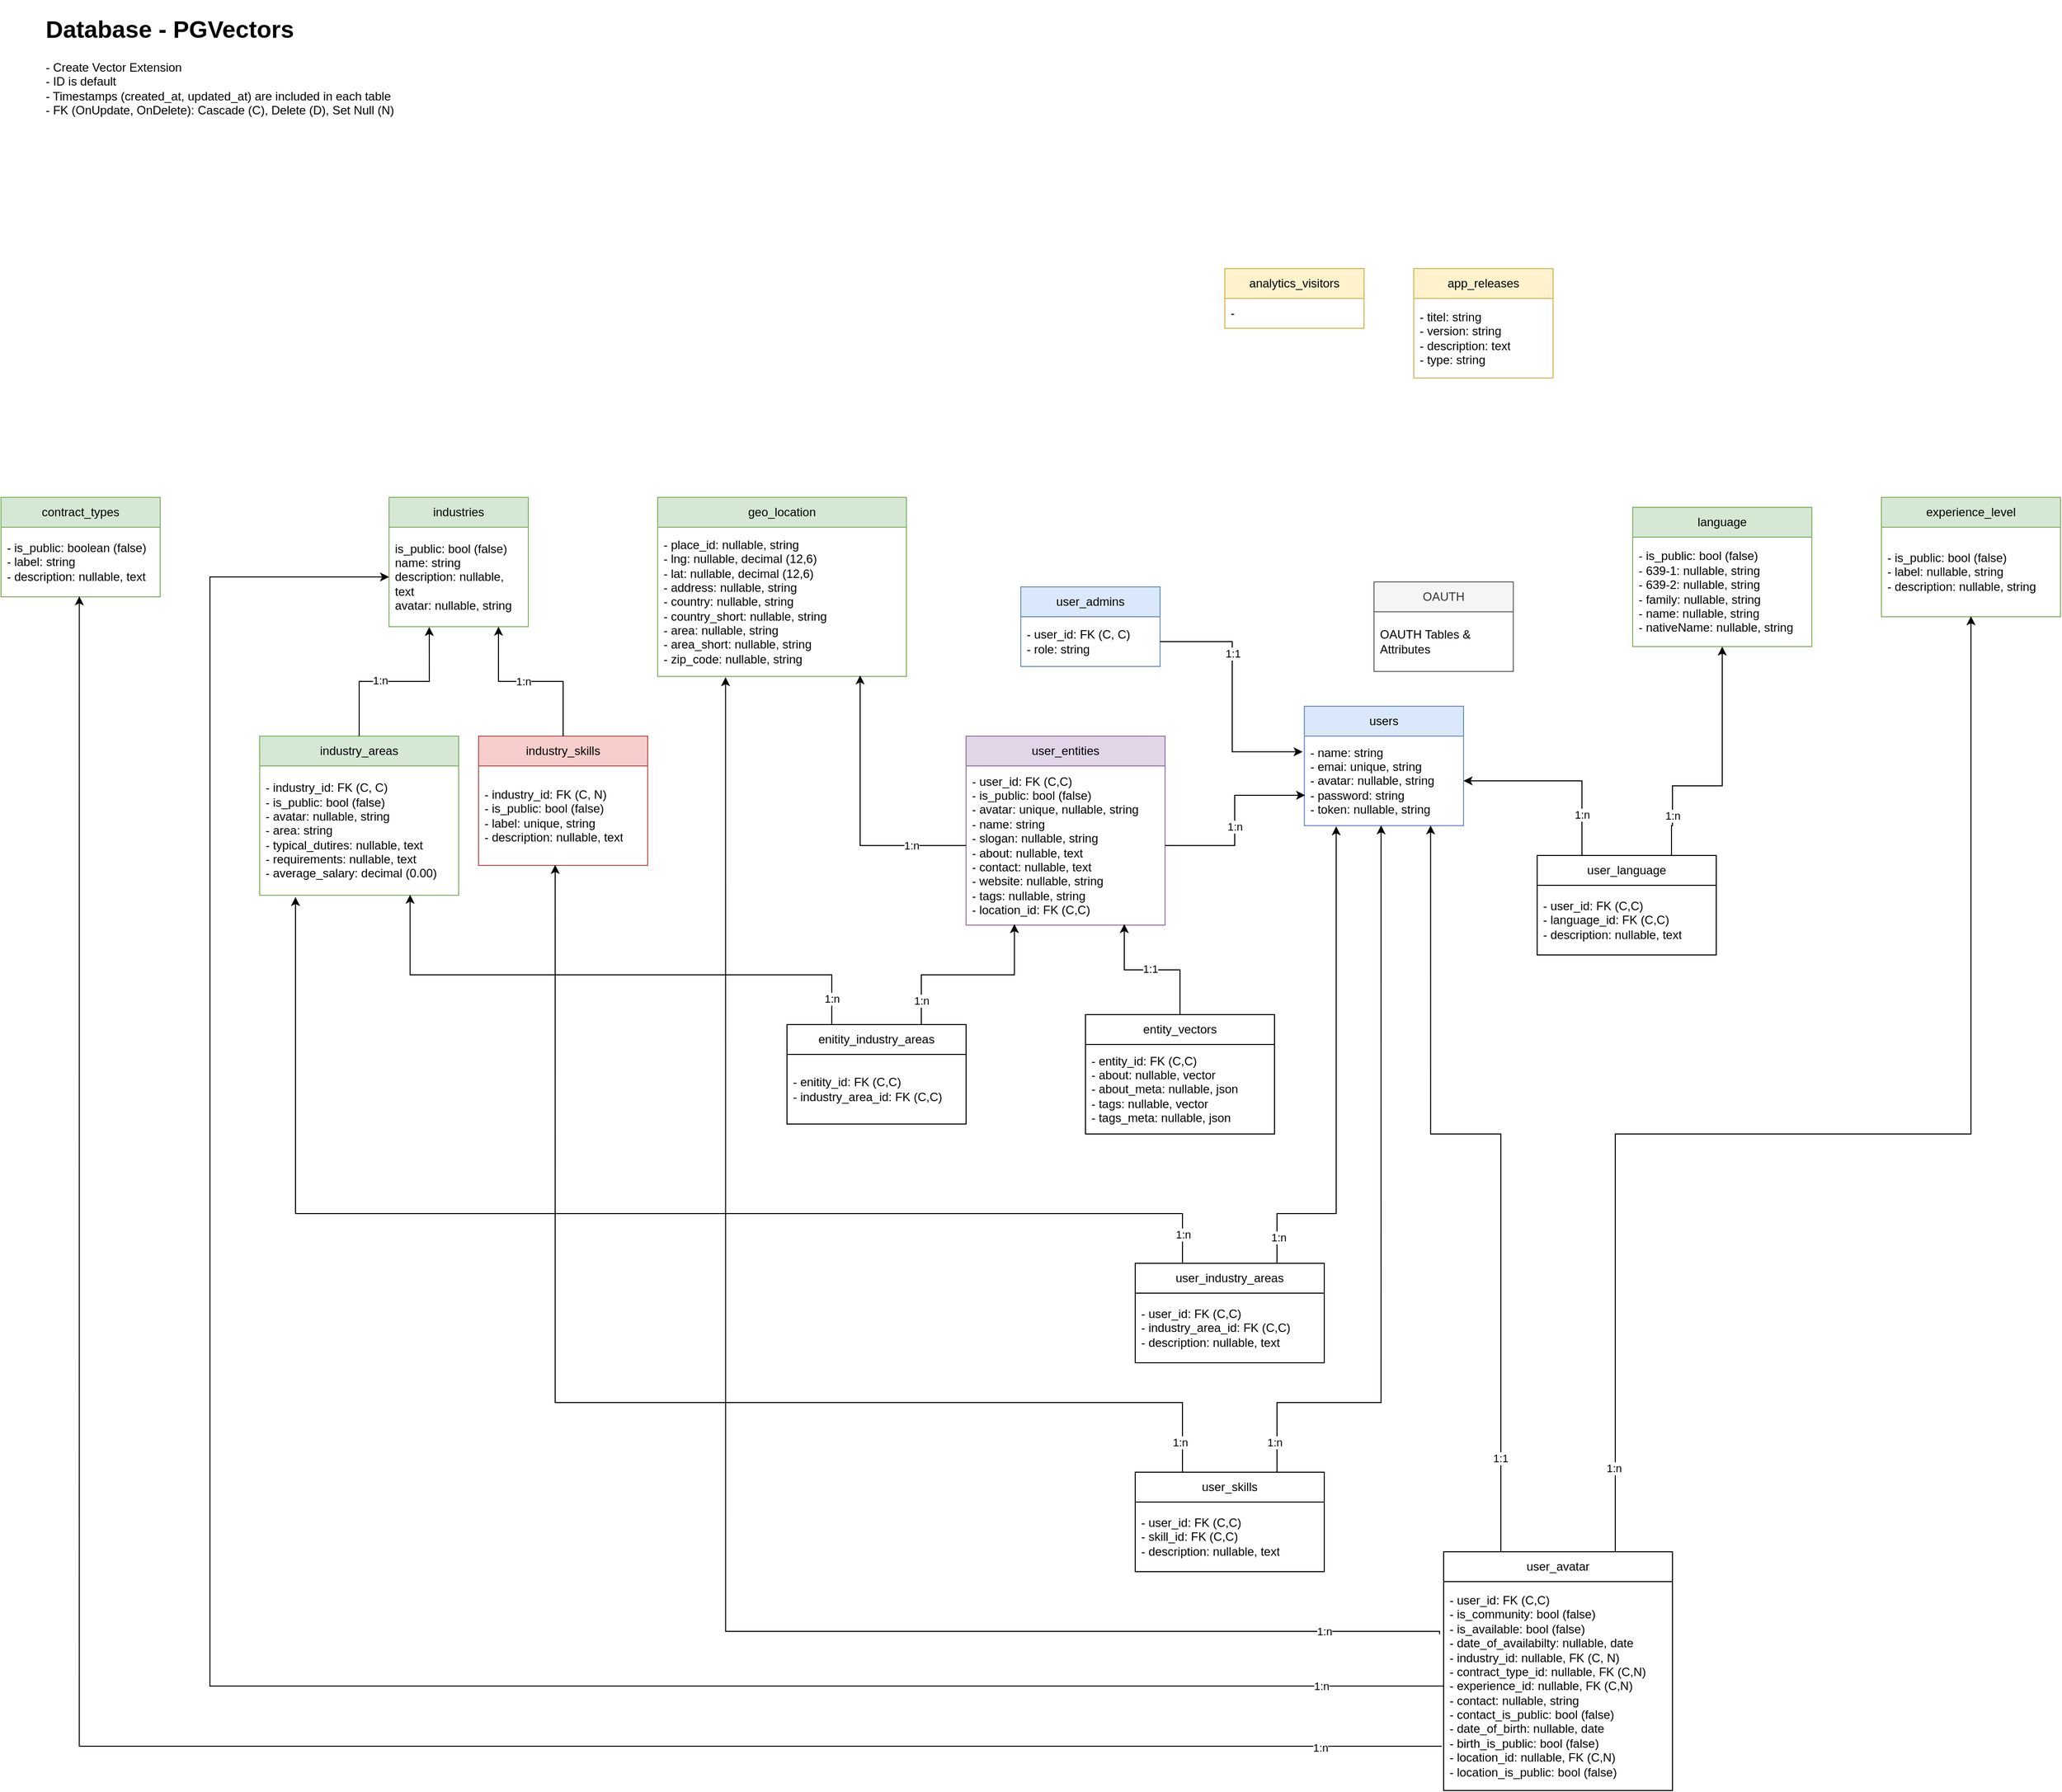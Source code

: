 <mxfile version="22.1.15" type="device">
  <diagram name="Seite-1" id="TGDNc4WADawrQPTaSJyK">
    <mxGraphModel dx="3585" dy="2175" grid="1" gridSize="10" guides="1" tooltips="1" connect="1" arrows="1" fold="1" page="1" pageScale="1" pageWidth="827" pageHeight="1169" math="0" shadow="0">
      <root>
        <mxCell id="0" />
        <mxCell id="1" parent="0" />
        <mxCell id="BHmO6kIKdRI3CrME6PaI-5" value="&lt;h1&gt;Database - PGVectors&lt;/h1&gt;&lt;p&gt;- Create Vector Extension&lt;br&gt;- ID is default&lt;br&gt;&lt;span style=&quot;background-color: initial;&quot;&gt;- Timestamps (created_at, updated_at) are included in each table&lt;br&gt;- FK (OnUpdate, OnDelete): Cascade (C), Delete (D), Set Null (N)&lt;/span&gt;&lt;/p&gt;" style="text;html=1;strokeColor=none;fillColor=none;spacing=5;spacingTop=-20;whiteSpace=wrap;overflow=hidden;rounded=0;" parent="1" vertex="1">
          <mxGeometry x="150" y="110" width="430" height="120" as="geometry" />
        </mxCell>
        <mxCell id="BHmO6kIKdRI3CrME6PaI-6" value="users" style="swimlane;fontStyle=0;childLayout=stackLayout;horizontal=1;startSize=30;horizontalStack=0;resizeParent=1;resizeParentMax=0;resizeLast=0;collapsible=1;marginBottom=0;whiteSpace=wrap;html=1;fillColor=#dae8fc;strokeColor=#6c8ebf;" parent="1" vertex="1">
          <mxGeometry x="1420" y="810" width="160" height="120" as="geometry" />
        </mxCell>
        <mxCell id="BHmO6kIKdRI3CrME6PaI-7" value="- name: string&lt;br&gt;- emai: unique, string&lt;br&gt;- avatar: nullable, string&lt;br&gt;- password: string&lt;br&gt;- token: nullable, string" style="text;strokeColor=none;fillColor=none;align=left;verticalAlign=middle;spacingLeft=4;spacingRight=4;overflow=hidden;points=[[0,0.5],[1,0.5]];portConstraint=eastwest;rotatable=0;whiteSpace=wrap;html=1;" parent="BHmO6kIKdRI3CrME6PaI-6" vertex="1">
          <mxGeometry y="30" width="160" height="90" as="geometry" />
        </mxCell>
        <mxCell id="BHmO6kIKdRI3CrME6PaI-10" value="user_admins" style="swimlane;fontStyle=0;childLayout=stackLayout;horizontal=1;startSize=30;horizontalStack=0;resizeParent=1;resizeParentMax=0;resizeLast=0;collapsible=1;marginBottom=0;whiteSpace=wrap;html=1;fillColor=#dae8fc;strokeColor=#6c8ebf;" parent="1" vertex="1">
          <mxGeometry x="1135" y="690" width="140" height="80" as="geometry" />
        </mxCell>
        <mxCell id="BHmO6kIKdRI3CrME6PaI-11" value="- user_id: FK (C, C)&lt;br&gt;- role: string" style="text;strokeColor=none;fillColor=none;align=left;verticalAlign=middle;spacingLeft=4;spacingRight=4;overflow=hidden;points=[[0,0.5],[1,0.5]];portConstraint=eastwest;rotatable=0;whiteSpace=wrap;html=1;" parent="BHmO6kIKdRI3CrME6PaI-10" vertex="1">
          <mxGeometry y="30" width="140" height="50" as="geometry" />
        </mxCell>
        <mxCell id="BHmO6kIKdRI3CrME6PaI-12" value="user_entities" style="swimlane;fontStyle=0;childLayout=stackLayout;horizontal=1;startSize=30;horizontalStack=0;resizeParent=1;resizeParentMax=0;resizeLast=0;collapsible=1;marginBottom=0;whiteSpace=wrap;html=1;fillColor=#e1d5e7;strokeColor=#9673a6;" parent="1" vertex="1">
          <mxGeometry x="1080" y="840" width="200" height="190" as="geometry" />
        </mxCell>
        <mxCell id="BHmO6kIKdRI3CrME6PaI-13" value="- user_id: FK (C,C)&lt;br&gt;- is_public: bool (false)&lt;br&gt;- avatar: unique, nullable, string&lt;br&gt;- name: string&lt;br&gt;- slogan: nullable, string&lt;br&gt;- about: nullable, text&lt;br&gt;- contact: nullable, text&lt;br&gt;- website: nullable, string&lt;br&gt;- tags: nullable, string&lt;br&gt;- location_id: FK (C,C)" style="text;strokeColor=none;fillColor=none;align=left;verticalAlign=middle;spacingLeft=4;spacingRight=4;overflow=hidden;points=[[0,0.5],[1,0.5]];portConstraint=eastwest;rotatable=0;whiteSpace=wrap;html=1;" parent="BHmO6kIKdRI3CrME6PaI-12" vertex="1">
          <mxGeometry y="30" width="200" height="160" as="geometry" />
        </mxCell>
        <mxCell id="BHmO6kIKdRI3CrME6PaI-14" value="entity_vectors" style="swimlane;fontStyle=0;childLayout=stackLayout;horizontal=1;startSize=30;horizontalStack=0;resizeParent=1;resizeParentMax=0;resizeLast=0;collapsible=1;marginBottom=0;whiteSpace=wrap;html=1;" parent="1" vertex="1">
          <mxGeometry x="1200" y="1120" width="190" height="120" as="geometry" />
        </mxCell>
        <mxCell id="BHmO6kIKdRI3CrME6PaI-15" value="- entity_id: FK (C,C)&lt;br&gt;- about: nullable, vector&lt;br&gt;- about_meta: nullable, json&lt;br&gt;- tags: nullable, vector&lt;br&gt;- tags_meta: nullable, json" style="text;strokeColor=none;fillColor=none;align=left;verticalAlign=middle;spacingLeft=4;spacingRight=4;overflow=hidden;points=[[0,0.5],[1,0.5]];portConstraint=eastwest;rotatable=0;whiteSpace=wrap;html=1;" parent="BHmO6kIKdRI3CrME6PaI-14" vertex="1">
          <mxGeometry y="30" width="190" height="90" as="geometry" />
        </mxCell>
        <mxCell id="BHmO6kIKdRI3CrME6PaI-16" value="enitity_industry_areas" style="swimlane;fontStyle=0;childLayout=stackLayout;horizontal=1;startSize=30;horizontalStack=0;resizeParent=1;resizeParentMax=0;resizeLast=0;collapsible=1;marginBottom=0;whiteSpace=wrap;html=1;" parent="1" vertex="1">
          <mxGeometry x="900" y="1130" width="180" height="100" as="geometry" />
        </mxCell>
        <mxCell id="BHmO6kIKdRI3CrME6PaI-17" value="- enitity_id: FK (C,C)&lt;br&gt;- industry_area_id: FK (C,C)" style="text;strokeColor=none;fillColor=none;align=left;verticalAlign=middle;spacingLeft=4;spacingRight=4;overflow=hidden;points=[[0,0.5],[1,0.5]];portConstraint=eastwest;rotatable=0;whiteSpace=wrap;html=1;" parent="BHmO6kIKdRI3CrME6PaI-16" vertex="1">
          <mxGeometry y="30" width="180" height="70" as="geometry" />
        </mxCell>
        <mxCell id="BHmO6kIKdRI3CrME6PaI-18" value="user_avatar" style="swimlane;fontStyle=0;childLayout=stackLayout;horizontal=1;startSize=30;horizontalStack=0;resizeParent=1;resizeParentMax=0;resizeLast=0;collapsible=1;marginBottom=0;whiteSpace=wrap;html=1;" parent="1" vertex="1">
          <mxGeometry x="1560" y="1660" width="230" height="240" as="geometry" />
        </mxCell>
        <mxCell id="BHmO6kIKdRI3CrME6PaI-19" value="- user_id: FK (C,C)&lt;br&gt;- is_community: bool (false)&lt;br&gt;- is_available: bool (false)&lt;br&gt;- date_of_availabilty: nullable, date&lt;br&gt;- industry_id: nullable, FK (C, N)&lt;br&gt;- contract_type_id: nullable, FK (C,N)&lt;br&gt;- experience_id: nullable, FK (C,N)&lt;br&gt;- contact: nullable, string&lt;br&gt;- contact_is_public: bool (false)&lt;br&gt;- date_of_birth: nullable, date&lt;br&gt;- birth_is_public: bool (false)&lt;br&gt;- location_id: nullable, FK (C,N)&lt;br&gt;- location_is_public: bool (false)" style="text;strokeColor=none;fillColor=none;align=left;verticalAlign=middle;spacingLeft=4;spacingRight=4;overflow=hidden;points=[[0,0.5],[1,0.5]];portConstraint=eastwest;rotatable=0;whiteSpace=wrap;html=1;" parent="BHmO6kIKdRI3CrME6PaI-18" vertex="1">
          <mxGeometry y="30" width="230" height="210" as="geometry" />
        </mxCell>
        <mxCell id="BHmO6kIKdRI3CrME6PaI-20" value="user_language" style="swimlane;fontStyle=0;childLayout=stackLayout;horizontal=1;startSize=30;horizontalStack=0;resizeParent=1;resizeParentMax=0;resizeLast=0;collapsible=1;marginBottom=0;whiteSpace=wrap;html=1;" parent="1" vertex="1">
          <mxGeometry x="1654" y="960" width="180" height="100" as="geometry" />
        </mxCell>
        <mxCell id="BHmO6kIKdRI3CrME6PaI-21" value="- user_id: FK (C,C)&lt;br&gt;- language_id: FK (C,C)&lt;br&gt;- description: nullable, text" style="text;strokeColor=none;fillColor=none;align=left;verticalAlign=middle;spacingLeft=4;spacingRight=4;overflow=hidden;points=[[0,0.5],[1,0.5]];portConstraint=eastwest;rotatable=0;whiteSpace=wrap;html=1;" parent="BHmO6kIKdRI3CrME6PaI-20" vertex="1">
          <mxGeometry y="30" width="180" height="70" as="geometry" />
        </mxCell>
        <mxCell id="BHmO6kIKdRI3CrME6PaI-22" value="user_skills" style="swimlane;fontStyle=0;childLayout=stackLayout;horizontal=1;startSize=30;horizontalStack=0;resizeParent=1;resizeParentMax=0;resizeLast=0;collapsible=1;marginBottom=0;whiteSpace=wrap;html=1;" parent="1" vertex="1">
          <mxGeometry x="1250" y="1580" width="190" height="100" as="geometry" />
        </mxCell>
        <mxCell id="BHmO6kIKdRI3CrME6PaI-23" value="- user_id: FK (C,C)&lt;br&gt;- skill_id: FK (C,C)&lt;br&gt;- description: nullable, text" style="text;strokeColor=none;fillColor=none;align=left;verticalAlign=middle;spacingLeft=4;spacingRight=4;overflow=hidden;points=[[0,0.5],[1,0.5]];portConstraint=eastwest;rotatable=0;whiteSpace=wrap;html=1;" parent="BHmO6kIKdRI3CrME6PaI-22" vertex="1">
          <mxGeometry y="30" width="190" height="70" as="geometry" />
        </mxCell>
        <mxCell id="BHmO6kIKdRI3CrME6PaI-24" value="user_industry_areas" style="swimlane;fontStyle=0;childLayout=stackLayout;horizontal=1;startSize=30;horizontalStack=0;resizeParent=1;resizeParentMax=0;resizeLast=0;collapsible=1;marginBottom=0;whiteSpace=wrap;html=1;" parent="1" vertex="1">
          <mxGeometry x="1250" y="1370" width="190" height="100" as="geometry" />
        </mxCell>
        <mxCell id="BHmO6kIKdRI3CrME6PaI-25" value="- user_id: FK (C,C)&lt;br&gt;- industry_area_id: FK (C,C)&lt;br&gt;- description: nullable, text" style="text;strokeColor=none;fillColor=none;align=left;verticalAlign=middle;spacingLeft=4;spacingRight=4;overflow=hidden;points=[[0,0.5],[1,0.5]];portConstraint=eastwest;rotatable=0;whiteSpace=wrap;html=1;" parent="BHmO6kIKdRI3CrME6PaI-24" vertex="1">
          <mxGeometry y="30" width="190" height="70" as="geometry" />
        </mxCell>
        <mxCell id="BHmO6kIKdRI3CrME6PaI-26" value="OAUTH" style="swimlane;fontStyle=0;childLayout=stackLayout;horizontal=1;startSize=30;horizontalStack=0;resizeParent=1;resizeParentMax=0;resizeLast=0;collapsible=1;marginBottom=0;whiteSpace=wrap;html=1;fillColor=#f5f5f5;strokeColor=#666666;fontColor=#333333;" parent="1" vertex="1">
          <mxGeometry x="1490" y="685" width="140" height="90" as="geometry" />
        </mxCell>
        <mxCell id="BHmO6kIKdRI3CrME6PaI-27" value="OAUTH Tables &amp;amp; Attributes" style="text;strokeColor=none;fillColor=none;align=left;verticalAlign=middle;spacingLeft=4;spacingRight=4;overflow=hidden;points=[[0,0.5],[1,0.5]];portConstraint=eastwest;rotatable=0;whiteSpace=wrap;html=1;" parent="BHmO6kIKdRI3CrME6PaI-26" vertex="1">
          <mxGeometry y="30" width="140" height="60" as="geometry" />
        </mxCell>
        <mxCell id="BHmO6kIKdRI3CrME6PaI-28" value="analytics_visitors" style="swimlane;fontStyle=0;childLayout=stackLayout;horizontal=1;startSize=30;horizontalStack=0;resizeParent=1;resizeParentMax=0;resizeLast=0;collapsible=1;marginBottom=0;whiteSpace=wrap;html=1;fillColor=#fff2cc;strokeColor=#d6b656;" parent="1" vertex="1">
          <mxGeometry x="1340" y="370" width="140" height="60" as="geometry" />
        </mxCell>
        <mxCell id="BHmO6kIKdRI3CrME6PaI-29" value="-" style="text;strokeColor=none;fillColor=none;align=left;verticalAlign=middle;spacingLeft=4;spacingRight=4;overflow=hidden;points=[[0,0.5],[1,0.5]];portConstraint=eastwest;rotatable=0;whiteSpace=wrap;html=1;" parent="BHmO6kIKdRI3CrME6PaI-28" vertex="1">
          <mxGeometry y="30" width="140" height="30" as="geometry" />
        </mxCell>
        <mxCell id="BHmO6kIKdRI3CrME6PaI-30" value="industries" style="swimlane;fontStyle=0;childLayout=stackLayout;horizontal=1;startSize=30;horizontalStack=0;resizeParent=1;resizeParentMax=0;resizeLast=0;collapsible=1;marginBottom=0;whiteSpace=wrap;html=1;fillColor=#d5e8d4;strokeColor=#82b366;" parent="1" vertex="1">
          <mxGeometry x="500" y="600" width="140" height="130" as="geometry" />
        </mxCell>
        <mxCell id="BHmO6kIKdRI3CrME6PaI-31" value="is_public: bool (false)&lt;br&gt;name: string&lt;br&gt;description: nullable, text&lt;br&gt;avatar: nullable, string" style="text;strokeColor=none;fillColor=none;align=left;verticalAlign=middle;spacingLeft=4;spacingRight=4;overflow=hidden;points=[[0,0.5],[1,0.5]];portConstraint=eastwest;rotatable=0;whiteSpace=wrap;html=1;" parent="BHmO6kIKdRI3CrME6PaI-30" vertex="1">
          <mxGeometry y="30" width="140" height="100" as="geometry" />
        </mxCell>
        <mxCell id="BHmO6kIKdRI3CrME6PaI-32" value="industry_areas" style="swimlane;fontStyle=0;childLayout=stackLayout;horizontal=1;startSize=30;horizontalStack=0;resizeParent=1;resizeParentMax=0;resizeLast=0;collapsible=1;marginBottom=0;whiteSpace=wrap;html=1;fillColor=#d5e8d4;strokeColor=#82b366;" parent="1" vertex="1">
          <mxGeometry x="370" y="840" width="200" height="160" as="geometry" />
        </mxCell>
        <mxCell id="BHmO6kIKdRI3CrME6PaI-33" value="- industry_id: FK (C, C)&lt;br&gt;- is_public: bool (false)&lt;br&gt;- avatar: nullable, string&lt;br&gt;- area: string&lt;br&gt;- typical_dutires: nullable, text&lt;br&gt;- requirements: nullable, text&lt;br&gt;- average_salary: decimal (0.00)" style="text;strokeColor=none;fillColor=none;align=left;verticalAlign=middle;spacingLeft=4;spacingRight=4;overflow=hidden;points=[[0,0.5],[1,0.5]];portConstraint=eastwest;rotatable=0;whiteSpace=wrap;html=1;" parent="BHmO6kIKdRI3CrME6PaI-32" vertex="1">
          <mxGeometry y="30" width="200" height="130" as="geometry" />
        </mxCell>
        <mxCell id="BHmO6kIKdRI3CrME6PaI-34" value="industry_skills" style="swimlane;fontStyle=0;childLayout=stackLayout;horizontal=1;startSize=30;horizontalStack=0;resizeParent=1;resizeParentMax=0;resizeLast=0;collapsible=1;marginBottom=0;whiteSpace=wrap;html=1;fillColor=#f8cecc;strokeColor=#b85450;" parent="1" vertex="1">
          <mxGeometry x="590" y="840" width="170" height="130" as="geometry" />
        </mxCell>
        <mxCell id="BHmO6kIKdRI3CrME6PaI-35" value="- industry_id: FK (C, N)&lt;br&gt;- is_public: bool (false)&lt;br&gt;- label: unique, string&lt;br&gt;- description: nullable, text" style="text;strokeColor=none;fillColor=none;align=left;verticalAlign=middle;spacingLeft=4;spacingRight=4;overflow=hidden;points=[[0,0.5],[1,0.5]];portConstraint=eastwest;rotatable=0;whiteSpace=wrap;html=1;" parent="BHmO6kIKdRI3CrME6PaI-34" vertex="1">
          <mxGeometry y="30" width="170" height="100" as="geometry" />
        </mxCell>
        <mxCell id="BHmO6kIKdRI3CrME6PaI-36" value="geo_location" style="swimlane;fontStyle=0;childLayout=stackLayout;horizontal=1;startSize=30;horizontalStack=0;resizeParent=1;resizeParentMax=0;resizeLast=0;collapsible=1;marginBottom=0;whiteSpace=wrap;html=1;fillColor=#d5e8d4;strokeColor=#82b366;" parent="1" vertex="1">
          <mxGeometry x="770" y="600" width="250" height="180" as="geometry" />
        </mxCell>
        <mxCell id="BHmO6kIKdRI3CrME6PaI-37" value="- place_id: nullable, string&lt;br&gt;- lng: nullable, decimal (12,6)&lt;br&gt;- lat: nullable, decimal (12,6)&lt;br&gt;- address: nullable, string&lt;br&gt;- country: nullable, string&lt;br&gt;- country_short: nullable, string&lt;br&gt;- area: nullable, string&lt;br&gt;- area_short: nullable, string&lt;br&gt;- zip_code: nullable, string" style="text;strokeColor=none;fillColor=none;align=left;verticalAlign=middle;spacingLeft=4;spacingRight=4;overflow=hidden;points=[[0,0.5],[1,0.5]];portConstraint=eastwest;rotatable=0;whiteSpace=wrap;html=1;" parent="BHmO6kIKdRI3CrME6PaI-36" vertex="1">
          <mxGeometry y="30" width="250" height="150" as="geometry" />
        </mxCell>
        <mxCell id="BHmO6kIKdRI3CrME6PaI-38" value="contract_types" style="swimlane;fontStyle=0;childLayout=stackLayout;horizontal=1;startSize=30;horizontalStack=0;resizeParent=1;resizeParentMax=0;resizeLast=0;collapsible=1;marginBottom=0;whiteSpace=wrap;html=1;fillColor=#d5e8d4;strokeColor=#82b366;" parent="1" vertex="1">
          <mxGeometry x="110" y="600" width="160" height="100" as="geometry" />
        </mxCell>
        <mxCell id="BHmO6kIKdRI3CrME6PaI-39" value="- is_public: boolean (false)&lt;br&gt;- label: string&lt;br&gt;- description: nullable, text" style="text;strokeColor=none;fillColor=none;align=left;verticalAlign=middle;spacingLeft=4;spacingRight=4;overflow=hidden;points=[[0,0.5],[1,0.5]];portConstraint=eastwest;rotatable=0;whiteSpace=wrap;html=1;" parent="BHmO6kIKdRI3CrME6PaI-38" vertex="1">
          <mxGeometry y="30" width="160" height="70" as="geometry" />
        </mxCell>
        <mxCell id="BHmO6kIKdRI3CrME6PaI-40" value="language" style="swimlane;fontStyle=0;childLayout=stackLayout;horizontal=1;startSize=30;horizontalStack=0;resizeParent=1;resizeParentMax=0;resizeLast=0;collapsible=1;marginBottom=0;whiteSpace=wrap;html=1;fillColor=#d5e8d4;strokeColor=#82b366;" parent="1" vertex="1">
          <mxGeometry x="1750" y="610" width="180" height="140" as="geometry" />
        </mxCell>
        <mxCell id="BHmO6kIKdRI3CrME6PaI-41" value="- is_public: bool (false)&lt;br&gt;- 639-1: nullable, string&lt;br&gt;- 639-2: nullable, string&lt;br&gt;- family: nullable, string&lt;br&gt;- name: nullable, string&lt;br&gt;- nativeName: nullable, string" style="text;strokeColor=none;fillColor=none;align=left;verticalAlign=middle;spacingLeft=4;spacingRight=4;overflow=hidden;points=[[0,0.5],[1,0.5]];portConstraint=eastwest;rotatable=0;whiteSpace=wrap;html=1;" parent="BHmO6kIKdRI3CrME6PaI-40" vertex="1">
          <mxGeometry y="30" width="180" height="110" as="geometry" />
        </mxCell>
        <mxCell id="BHmO6kIKdRI3CrME6PaI-42" value="experience_level" style="swimlane;fontStyle=0;childLayout=stackLayout;horizontal=1;startSize=30;horizontalStack=0;resizeParent=1;resizeParentMax=0;resizeLast=0;collapsible=1;marginBottom=0;whiteSpace=wrap;html=1;fillColor=#d5e8d4;strokeColor=#82b366;" parent="1" vertex="1">
          <mxGeometry x="2000" y="600" width="180" height="120" as="geometry" />
        </mxCell>
        <mxCell id="BHmO6kIKdRI3CrME6PaI-43" value="- is_public: bool (false)&lt;br&gt;- label: nullable, string&lt;br&gt;- description: nullable, string" style="text;strokeColor=none;fillColor=none;align=left;verticalAlign=middle;spacingLeft=4;spacingRight=4;overflow=hidden;points=[[0,0.5],[1,0.5]];portConstraint=eastwest;rotatable=0;whiteSpace=wrap;html=1;" parent="BHmO6kIKdRI3CrME6PaI-42" vertex="1">
          <mxGeometry y="30" width="180" height="90" as="geometry" />
        </mxCell>
        <mxCell id="BHmO6kIKdRI3CrME6PaI-47" style="edgeStyle=orthogonalEdgeStyle;rounded=0;orthogonalLoop=1;jettySize=auto;html=1;entryX=0.289;entryY=1.003;entryDx=0;entryDy=0;entryPerimeter=0;" parent="1" source="BHmO6kIKdRI3CrME6PaI-32" target="BHmO6kIKdRI3CrME6PaI-31" edge="1">
          <mxGeometry relative="1" as="geometry">
            <mxPoint x="470" y="730" as="targetPoint" />
          </mxGeometry>
        </mxCell>
        <mxCell id="BHmO6kIKdRI3CrME6PaI-50" value="1:n" style="edgeLabel;html=1;align=center;verticalAlign=middle;resizable=0;points=[];" parent="BHmO6kIKdRI3CrME6PaI-47" vertex="1" connectable="0">
          <mxGeometry x="-0.144" y="1" relative="1" as="geometry">
            <mxPoint x="-1" as="offset" />
          </mxGeometry>
        </mxCell>
        <mxCell id="BHmO6kIKdRI3CrME6PaI-49" style="edgeStyle=orthogonalEdgeStyle;rounded=0;orthogonalLoop=1;jettySize=auto;html=1;entryX=0.786;entryY=1;entryDx=0;entryDy=0;entryPerimeter=0;" parent="1" source="BHmO6kIKdRI3CrME6PaI-34" target="BHmO6kIKdRI3CrME6PaI-31" edge="1">
          <mxGeometry relative="1" as="geometry" />
        </mxCell>
        <mxCell id="BHmO6kIKdRI3CrME6PaI-52" value="1:n" style="edgeLabel;html=1;align=center;verticalAlign=middle;resizable=0;points=[];" parent="BHmO6kIKdRI3CrME6PaI-49" vertex="1" connectable="0">
          <mxGeometry x="0.092" relative="1" as="geometry">
            <mxPoint as="offset" />
          </mxGeometry>
        </mxCell>
        <mxCell id="Hc92O0Vrx1jAWvMpjWFc-1" style="edgeStyle=orthogonalEdgeStyle;rounded=0;orthogonalLoop=1;jettySize=auto;html=1;entryX=-0.011;entryY=0.175;entryDx=0;entryDy=0;entryPerimeter=0;" parent="1" source="BHmO6kIKdRI3CrME6PaI-11" target="BHmO6kIKdRI3CrME6PaI-7" edge="1">
          <mxGeometry relative="1" as="geometry" />
        </mxCell>
        <mxCell id="Hc92O0Vrx1jAWvMpjWFc-2" value="1:1" style="edgeLabel;html=1;align=center;verticalAlign=middle;resizable=0;points=[];" parent="Hc92O0Vrx1jAWvMpjWFc-1" vertex="1" connectable="0">
          <mxGeometry x="-0.333" relative="1" as="geometry">
            <mxPoint as="offset" />
          </mxGeometry>
        </mxCell>
        <mxCell id="Hc92O0Vrx1jAWvMpjWFc-3" style="edgeStyle=orthogonalEdgeStyle;rounded=0;orthogonalLoop=1;jettySize=auto;html=1;entryX=0.005;entryY=0.661;entryDx=0;entryDy=0;entryPerimeter=0;exitX=1;exitY=0.5;exitDx=0;exitDy=0;" parent="1" source="BHmO6kIKdRI3CrME6PaI-13" target="BHmO6kIKdRI3CrME6PaI-7" edge="1">
          <mxGeometry relative="1" as="geometry" />
        </mxCell>
        <mxCell id="Hc92O0Vrx1jAWvMpjWFc-4" value="1:n" style="edgeLabel;html=1;align=center;verticalAlign=middle;resizable=0;points=[];" parent="Hc92O0Vrx1jAWvMpjWFc-3" vertex="1" connectable="0">
          <mxGeometry x="-0.067" relative="1" as="geometry">
            <mxPoint as="offset" />
          </mxGeometry>
        </mxCell>
        <mxCell id="Hc92O0Vrx1jAWvMpjWFc-5" style="edgeStyle=orthogonalEdgeStyle;rounded=0;orthogonalLoop=1;jettySize=auto;html=1;entryX=0.814;entryY=0.993;entryDx=0;entryDy=0;entryPerimeter=0;exitX=0;exitY=0.5;exitDx=0;exitDy=0;" parent="1" source="BHmO6kIKdRI3CrME6PaI-13" target="BHmO6kIKdRI3CrME6PaI-37" edge="1">
          <mxGeometry relative="1" as="geometry">
            <mxPoint x="1270" y="1115" as="sourcePoint" />
            <Array as="points">
              <mxPoint x="974" y="950" />
            </Array>
          </mxGeometry>
        </mxCell>
        <mxCell id="Hc92O0Vrx1jAWvMpjWFc-43" value="1:n" style="edgeLabel;html=1;align=center;verticalAlign=middle;resizable=0;points=[];" parent="Hc92O0Vrx1jAWvMpjWFc-5" vertex="1" connectable="0">
          <mxGeometry x="-0.599" relative="1" as="geometry">
            <mxPoint as="offset" />
          </mxGeometry>
        </mxCell>
        <mxCell id="Hc92O0Vrx1jAWvMpjWFc-9" style="edgeStyle=orthogonalEdgeStyle;rounded=0;orthogonalLoop=1;jettySize=auto;html=1;exitX=0.25;exitY=0;exitDx=0;exitDy=0;entryX=0.756;entryY=0.996;entryDx=0;entryDy=0;entryPerimeter=0;" parent="1" source="BHmO6kIKdRI3CrME6PaI-16" target="BHmO6kIKdRI3CrME6PaI-33" edge="1">
          <mxGeometry relative="1" as="geometry">
            <Array as="points">
              <mxPoint x="945" y="1080" />
              <mxPoint x="521" y="1080" />
            </Array>
          </mxGeometry>
        </mxCell>
        <mxCell id="Hc92O0Vrx1jAWvMpjWFc-44" value="1:n" style="edgeLabel;html=1;align=center;verticalAlign=middle;resizable=0;points=[];" parent="Hc92O0Vrx1jAWvMpjWFc-9" vertex="1" connectable="0">
          <mxGeometry x="-0.906" relative="1" as="geometry">
            <mxPoint as="offset" />
          </mxGeometry>
        </mxCell>
        <mxCell id="Hc92O0Vrx1jAWvMpjWFc-11" style="edgeStyle=orthogonalEdgeStyle;rounded=0;orthogonalLoop=1;jettySize=auto;html=1;exitX=0.75;exitY=0;exitDx=0;exitDy=0;entryX=0.243;entryY=0.994;entryDx=0;entryDy=0;entryPerimeter=0;" parent="1" source="BHmO6kIKdRI3CrME6PaI-16" target="BHmO6kIKdRI3CrME6PaI-13" edge="1">
          <mxGeometry relative="1" as="geometry" />
        </mxCell>
        <mxCell id="Hc92O0Vrx1jAWvMpjWFc-45" value="1:n" style="edgeLabel;html=1;align=center;verticalAlign=middle;resizable=0;points=[];" parent="Hc92O0Vrx1jAWvMpjWFc-11" vertex="1" connectable="0">
          <mxGeometry x="-0.749" relative="1" as="geometry">
            <mxPoint as="offset" />
          </mxGeometry>
        </mxCell>
        <mxCell id="Hc92O0Vrx1jAWvMpjWFc-13" style="edgeStyle=orthogonalEdgeStyle;rounded=0;orthogonalLoop=1;jettySize=auto;html=1;entryX=0.793;entryY=0.998;entryDx=0;entryDy=0;entryPerimeter=0;exitX=0.25;exitY=0;exitDx=0;exitDy=0;" parent="1" source="BHmO6kIKdRI3CrME6PaI-18" target="BHmO6kIKdRI3CrME6PaI-7" edge="1">
          <mxGeometry relative="1" as="geometry">
            <Array as="points">
              <mxPoint x="1618" y="1240" />
              <mxPoint x="1547" y="1240" />
            </Array>
          </mxGeometry>
        </mxCell>
        <mxCell id="Hc92O0Vrx1jAWvMpjWFc-14" value="1:1" style="edgeLabel;html=1;align=center;verticalAlign=middle;resizable=0;points=[];" parent="Hc92O0Vrx1jAWvMpjWFc-13" vertex="1" connectable="0">
          <mxGeometry x="-0.181" y="1" relative="1" as="geometry">
            <mxPoint y="234" as="offset" />
          </mxGeometry>
        </mxCell>
        <mxCell id="Hc92O0Vrx1jAWvMpjWFc-15" style="edgeStyle=orthogonalEdgeStyle;rounded=0;orthogonalLoop=1;jettySize=auto;html=1;entryX=0;entryY=0.5;entryDx=0;entryDy=0;exitX=0;exitY=0.5;exitDx=0;exitDy=0;" parent="1" source="BHmO6kIKdRI3CrME6PaI-19" target="BHmO6kIKdRI3CrME6PaI-31" edge="1">
          <mxGeometry relative="1" as="geometry">
            <mxPoint x="1560" y="1764" as="sourcePoint" />
            <mxPoint x="410" y="1100" as="targetPoint" />
            <Array as="points">
              <mxPoint x="320" y="1795" />
              <mxPoint x="320" y="680" />
            </Array>
          </mxGeometry>
        </mxCell>
        <mxCell id="Hc92O0Vrx1jAWvMpjWFc-16" value="1:n" style="edgeLabel;html=1;align=center;verticalAlign=middle;resizable=0;points=[];" parent="Hc92O0Vrx1jAWvMpjWFc-15" vertex="1" connectable="0">
          <mxGeometry x="-0.782" y="-1" relative="1" as="geometry">
            <mxPoint x="153" y="1" as="offset" />
          </mxGeometry>
        </mxCell>
        <mxCell id="Hc92O0Vrx1jAWvMpjWFc-17" style="edgeStyle=orthogonalEdgeStyle;rounded=0;orthogonalLoop=1;jettySize=auto;html=1;entryX=0.492;entryY=0.993;entryDx=0;entryDy=0;entryPerimeter=0;exitX=-0.008;exitY=0.788;exitDx=0;exitDy=0;exitPerimeter=0;" parent="1" source="BHmO6kIKdRI3CrME6PaI-19" target="BHmO6kIKdRI3CrME6PaI-39" edge="1">
          <mxGeometry relative="1" as="geometry">
            <mxPoint x="1560.0" y="1842.82" as="sourcePoint" />
            <mxPoint x="248.96" y="730" as="targetPoint" />
          </mxGeometry>
        </mxCell>
        <mxCell id="Hc92O0Vrx1jAWvMpjWFc-18" value="1:n" style="edgeLabel;html=1;align=center;verticalAlign=middle;resizable=0;points=[];" parent="Hc92O0Vrx1jAWvMpjWFc-17" vertex="1" connectable="0">
          <mxGeometry x="-0.759" y="1" relative="1" as="geometry">
            <mxPoint x="182" as="offset" />
          </mxGeometry>
        </mxCell>
        <mxCell id="Hc92O0Vrx1jAWvMpjWFc-19" style="edgeStyle=orthogonalEdgeStyle;rounded=0;orthogonalLoop=1;jettySize=auto;html=1;entryX=0.273;entryY=1.005;entryDx=0;entryDy=0;entryPerimeter=0;exitX=-0.018;exitY=0.252;exitDx=0;exitDy=0;exitPerimeter=0;" parent="1" source="BHmO6kIKdRI3CrME6PaI-19" target="BHmO6kIKdRI3CrME6PaI-37" edge="1">
          <mxGeometry relative="1" as="geometry">
            <mxPoint x="1557" y="1620" as="sourcePoint" />
            <Array as="points">
              <mxPoint x="1556" y="1740" />
              <mxPoint x="838" y="1740" />
            </Array>
          </mxGeometry>
        </mxCell>
        <mxCell id="Hc92O0Vrx1jAWvMpjWFc-20" value="1:n" style="edgeLabel;html=1;align=center;verticalAlign=middle;resizable=0;points=[];" parent="Hc92O0Vrx1jAWvMpjWFc-19" vertex="1" connectable="0">
          <mxGeometry x="-0.716" relative="1" as="geometry">
            <mxPoint x="119" as="offset" />
          </mxGeometry>
        </mxCell>
        <mxCell id="Hc92O0Vrx1jAWvMpjWFc-25" style="edgeStyle=orthogonalEdgeStyle;rounded=0;orthogonalLoop=1;jettySize=auto;html=1;entryX=0.5;entryY=1;entryDx=0;entryDy=0;entryPerimeter=0;exitX=0.75;exitY=0;exitDx=0;exitDy=0;" parent="1" source="BHmO6kIKdRI3CrME6PaI-20" target="BHmO6kIKdRI3CrME6PaI-41" edge="1">
          <mxGeometry relative="1" as="geometry">
            <Array as="points">
              <mxPoint x="1789" y="930" />
              <mxPoint x="1790" y="930" />
              <mxPoint x="1790" y="890" />
              <mxPoint x="1840" y="890" />
            </Array>
          </mxGeometry>
        </mxCell>
        <mxCell id="Hc92O0Vrx1jAWvMpjWFc-27" value="1:n" style="edgeLabel;html=1;align=center;verticalAlign=middle;resizable=0;points=[];" parent="Hc92O0Vrx1jAWvMpjWFc-25" vertex="1" connectable="0">
          <mxGeometry x="-0.775" relative="1" as="geometry">
            <mxPoint x="1" y="-11" as="offset" />
          </mxGeometry>
        </mxCell>
        <mxCell id="Hc92O0Vrx1jAWvMpjWFc-26" style="edgeStyle=orthogonalEdgeStyle;rounded=0;orthogonalLoop=1;jettySize=auto;html=1;entryX=1;entryY=0.5;entryDx=0;entryDy=0;exitX=0.25;exitY=0;exitDx=0;exitDy=0;" parent="1" source="BHmO6kIKdRI3CrME6PaI-20" target="BHmO6kIKdRI3CrME6PaI-7" edge="1">
          <mxGeometry relative="1" as="geometry">
            <mxPoint x="1730" y="1610" as="targetPoint" />
            <Array as="points">
              <mxPoint x="1699" y="885" />
            </Array>
          </mxGeometry>
        </mxCell>
        <mxCell id="Hc92O0Vrx1jAWvMpjWFc-29" value="1:n" style="edgeLabel;html=1;align=center;verticalAlign=middle;resizable=0;points=[];" parent="Hc92O0Vrx1jAWvMpjWFc-26" vertex="1" connectable="0">
          <mxGeometry x="-0.307" y="1" relative="1" as="geometry">
            <mxPoint x="1" y="26" as="offset" />
          </mxGeometry>
        </mxCell>
        <mxCell id="Hc92O0Vrx1jAWvMpjWFc-30" style="edgeStyle=orthogonalEdgeStyle;rounded=0;orthogonalLoop=1;jettySize=auto;html=1;exitX=0.75;exitY=0;exitDx=0;exitDy=0;entryX=0.504;entryY=0.994;entryDx=0;entryDy=0;entryPerimeter=0;" parent="1" source="BHmO6kIKdRI3CrME6PaI-18" target="BHmO6kIKdRI3CrME6PaI-43" edge="1">
          <mxGeometry relative="1" as="geometry">
            <Array as="points">
              <mxPoint x="1732" y="1240" />
              <mxPoint x="2090" y="1240" />
              <mxPoint x="2090" y="719" />
            </Array>
          </mxGeometry>
        </mxCell>
        <mxCell id="Hc92O0Vrx1jAWvMpjWFc-31" value="1:n" style="edgeLabel;html=1;align=center;verticalAlign=middle;resizable=0;points=[];" parent="Hc92O0Vrx1jAWvMpjWFc-30" vertex="1" connectable="0">
          <mxGeometry x="-0.785" y="2" relative="1" as="geometry">
            <mxPoint y="55" as="offset" />
          </mxGeometry>
        </mxCell>
        <mxCell id="Hc92O0Vrx1jAWvMpjWFc-33" style="edgeStyle=orthogonalEdgeStyle;rounded=0;orthogonalLoop=1;jettySize=auto;html=1;entryX=0.453;entryY=0.995;entryDx=0;entryDy=0;entryPerimeter=0;exitX=0.25;exitY=0;exitDx=0;exitDy=0;" parent="1" source="BHmO6kIKdRI3CrME6PaI-22" target="BHmO6kIKdRI3CrME6PaI-35" edge="1">
          <mxGeometry relative="1" as="geometry">
            <Array as="points">
              <mxPoint x="1298" y="1510" />
              <mxPoint x="667" y="1510" />
            </Array>
          </mxGeometry>
        </mxCell>
        <mxCell id="Hc92O0Vrx1jAWvMpjWFc-34" value="1:n" style="edgeLabel;html=1;align=center;verticalAlign=middle;resizable=0;points=[];" parent="Hc92O0Vrx1jAWvMpjWFc-33" vertex="1" connectable="0">
          <mxGeometry x="-0.953" y="1" relative="1" as="geometry">
            <mxPoint x="-2" y="-1" as="offset" />
          </mxGeometry>
        </mxCell>
        <mxCell id="Hc92O0Vrx1jAWvMpjWFc-35" style="edgeStyle=orthogonalEdgeStyle;rounded=0;orthogonalLoop=1;jettySize=auto;html=1;entryX=0.482;entryY=0.997;entryDx=0;entryDy=0;entryPerimeter=0;exitX=0.75;exitY=0;exitDx=0;exitDy=0;" parent="1" source="BHmO6kIKdRI3CrME6PaI-22" target="BHmO6kIKdRI3CrME6PaI-7" edge="1">
          <mxGeometry relative="1" as="geometry">
            <Array as="points">
              <mxPoint x="1392" y="1510" />
              <mxPoint x="1497" y="1510" />
            </Array>
          </mxGeometry>
        </mxCell>
        <mxCell id="Hc92O0Vrx1jAWvMpjWFc-36" value="1:n" style="edgeLabel;html=1;align=center;verticalAlign=middle;resizable=0;points=[];" parent="Hc92O0Vrx1jAWvMpjWFc-35" vertex="1" connectable="0">
          <mxGeometry x="-0.868" relative="1" as="geometry">
            <mxPoint x="-3" y="20" as="offset" />
          </mxGeometry>
        </mxCell>
        <mxCell id="Hc92O0Vrx1jAWvMpjWFc-37" style="edgeStyle=orthogonalEdgeStyle;rounded=0;orthogonalLoop=1;jettySize=auto;html=1;entryX=0.2;entryY=1.008;entryDx=0;entryDy=0;entryPerimeter=0;exitX=0.75;exitY=0;exitDx=0;exitDy=0;" parent="1" source="BHmO6kIKdRI3CrME6PaI-24" target="BHmO6kIKdRI3CrME6PaI-7" edge="1">
          <mxGeometry relative="1" as="geometry">
            <Array as="points">
              <mxPoint x="1392" y="1320" />
              <mxPoint x="1452" y="1320" />
            </Array>
          </mxGeometry>
        </mxCell>
        <mxCell id="Hc92O0Vrx1jAWvMpjWFc-40" value="1:n" style="edgeLabel;html=1;align=center;verticalAlign=middle;resizable=0;points=[];" parent="Hc92O0Vrx1jAWvMpjWFc-37" vertex="1" connectable="0">
          <mxGeometry x="-0.895" y="-1" relative="1" as="geometry">
            <mxPoint as="offset" />
          </mxGeometry>
        </mxCell>
        <mxCell id="Hc92O0Vrx1jAWvMpjWFc-38" style="edgeStyle=orthogonalEdgeStyle;rounded=0;orthogonalLoop=1;jettySize=auto;html=1;entryX=0.18;entryY=1.014;entryDx=0;entryDy=0;entryPerimeter=0;exitX=0.25;exitY=0;exitDx=0;exitDy=0;" parent="1" source="BHmO6kIKdRI3CrME6PaI-24" target="BHmO6kIKdRI3CrME6PaI-33" edge="1">
          <mxGeometry relative="1" as="geometry">
            <Array as="points">
              <mxPoint x="1297" y="1320" />
              <mxPoint x="406" y="1320" />
            </Array>
          </mxGeometry>
        </mxCell>
        <mxCell id="Hc92O0Vrx1jAWvMpjWFc-39" value="1:n" style="edgeLabel;html=1;align=center;verticalAlign=middle;resizable=0;points=[];" parent="Hc92O0Vrx1jAWvMpjWFc-38" vertex="1" connectable="0">
          <mxGeometry x="-0.954" relative="1" as="geometry">
            <mxPoint as="offset" />
          </mxGeometry>
        </mxCell>
        <mxCell id="Hc92O0Vrx1jAWvMpjWFc-41" style="edgeStyle=orthogonalEdgeStyle;rounded=0;orthogonalLoop=1;jettySize=auto;html=1;entryX=0.795;entryY=0.994;entryDx=0;entryDy=0;entryPerimeter=0;" parent="1" source="BHmO6kIKdRI3CrME6PaI-14" target="BHmO6kIKdRI3CrME6PaI-13" edge="1">
          <mxGeometry relative="1" as="geometry" />
        </mxCell>
        <mxCell id="Hc92O0Vrx1jAWvMpjWFc-42" value="1:1" style="edgeLabel;html=1;align=center;verticalAlign=middle;resizable=0;points=[];" parent="Hc92O0Vrx1jAWvMpjWFc-41" vertex="1" connectable="0">
          <mxGeometry x="0.03" y="-1" relative="1" as="geometry">
            <mxPoint as="offset" />
          </mxGeometry>
        </mxCell>
        <mxCell id="n4Qi0mfz-kGRpUW987u9-1" value="app_releases" style="swimlane;fontStyle=0;childLayout=stackLayout;horizontal=1;startSize=30;horizontalStack=0;resizeParent=1;resizeParentMax=0;resizeLast=0;collapsible=1;marginBottom=0;whiteSpace=wrap;html=1;fillColor=#fff2cc;strokeColor=#d6b656;" vertex="1" parent="1">
          <mxGeometry x="1530" y="370" width="140" height="110" as="geometry" />
        </mxCell>
        <mxCell id="n4Qi0mfz-kGRpUW987u9-2" value="- titel: string&lt;br&gt;- version: string&lt;br&gt;- description: text&lt;br&gt;- type: string" style="text;strokeColor=none;fillColor=none;align=left;verticalAlign=middle;spacingLeft=4;spacingRight=4;overflow=hidden;points=[[0,0.5],[1,0.5]];portConstraint=eastwest;rotatable=0;whiteSpace=wrap;html=1;" vertex="1" parent="n4Qi0mfz-kGRpUW987u9-1">
          <mxGeometry y="30" width="140" height="80" as="geometry" />
        </mxCell>
      </root>
    </mxGraphModel>
  </diagram>
</mxfile>
